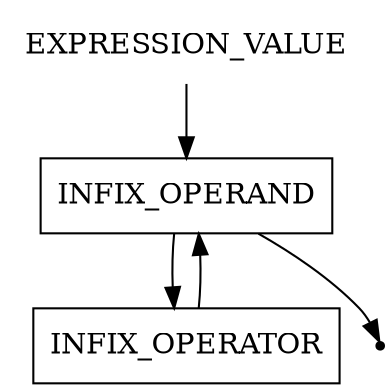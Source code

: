 digraph EXPRESSION_VALUE {
    start [label=EXPRESSION_VALUE shape=plaintext]
    operand_infix [label=INFIX_OPERAND shape=box]
    infix_operator [label=INFIX_OPERATOR shape=box]
    end [label="" shape=point]
    start -> operand_infix
    operand_infix -> infix_operator
    operand_infix -> end
    infix_operator -> operand_infix
}